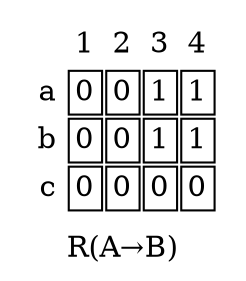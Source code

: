 graph matrix_21 {
	node [shape=none]
	 label="R(A→B)"
	tab [label=<<TABLE color="white"><TR><TD color="white"></TD><TD color="white">1</TD><TD color="white">2</TD><TD color="white">3</TD><TD color="white">4</TD></TR><TR><TD color="white">a</TD><TD color="black">0</TD><TD color="black">0</TD><TD color="black">1</TD><TD color="black">1</TD></TR><TR><TD color="white">b</TD><TD color="black">0</TD><TD color="black">0</TD><TD color="black">1</TD><TD color="black">1</TD></TR><TR><TD color="white">c</TD><TD color="black">0</TD><TD color="black">0</TD><TD color="black">0</TD><TD color="black">0</TD></TR></TABLE>>]
}
